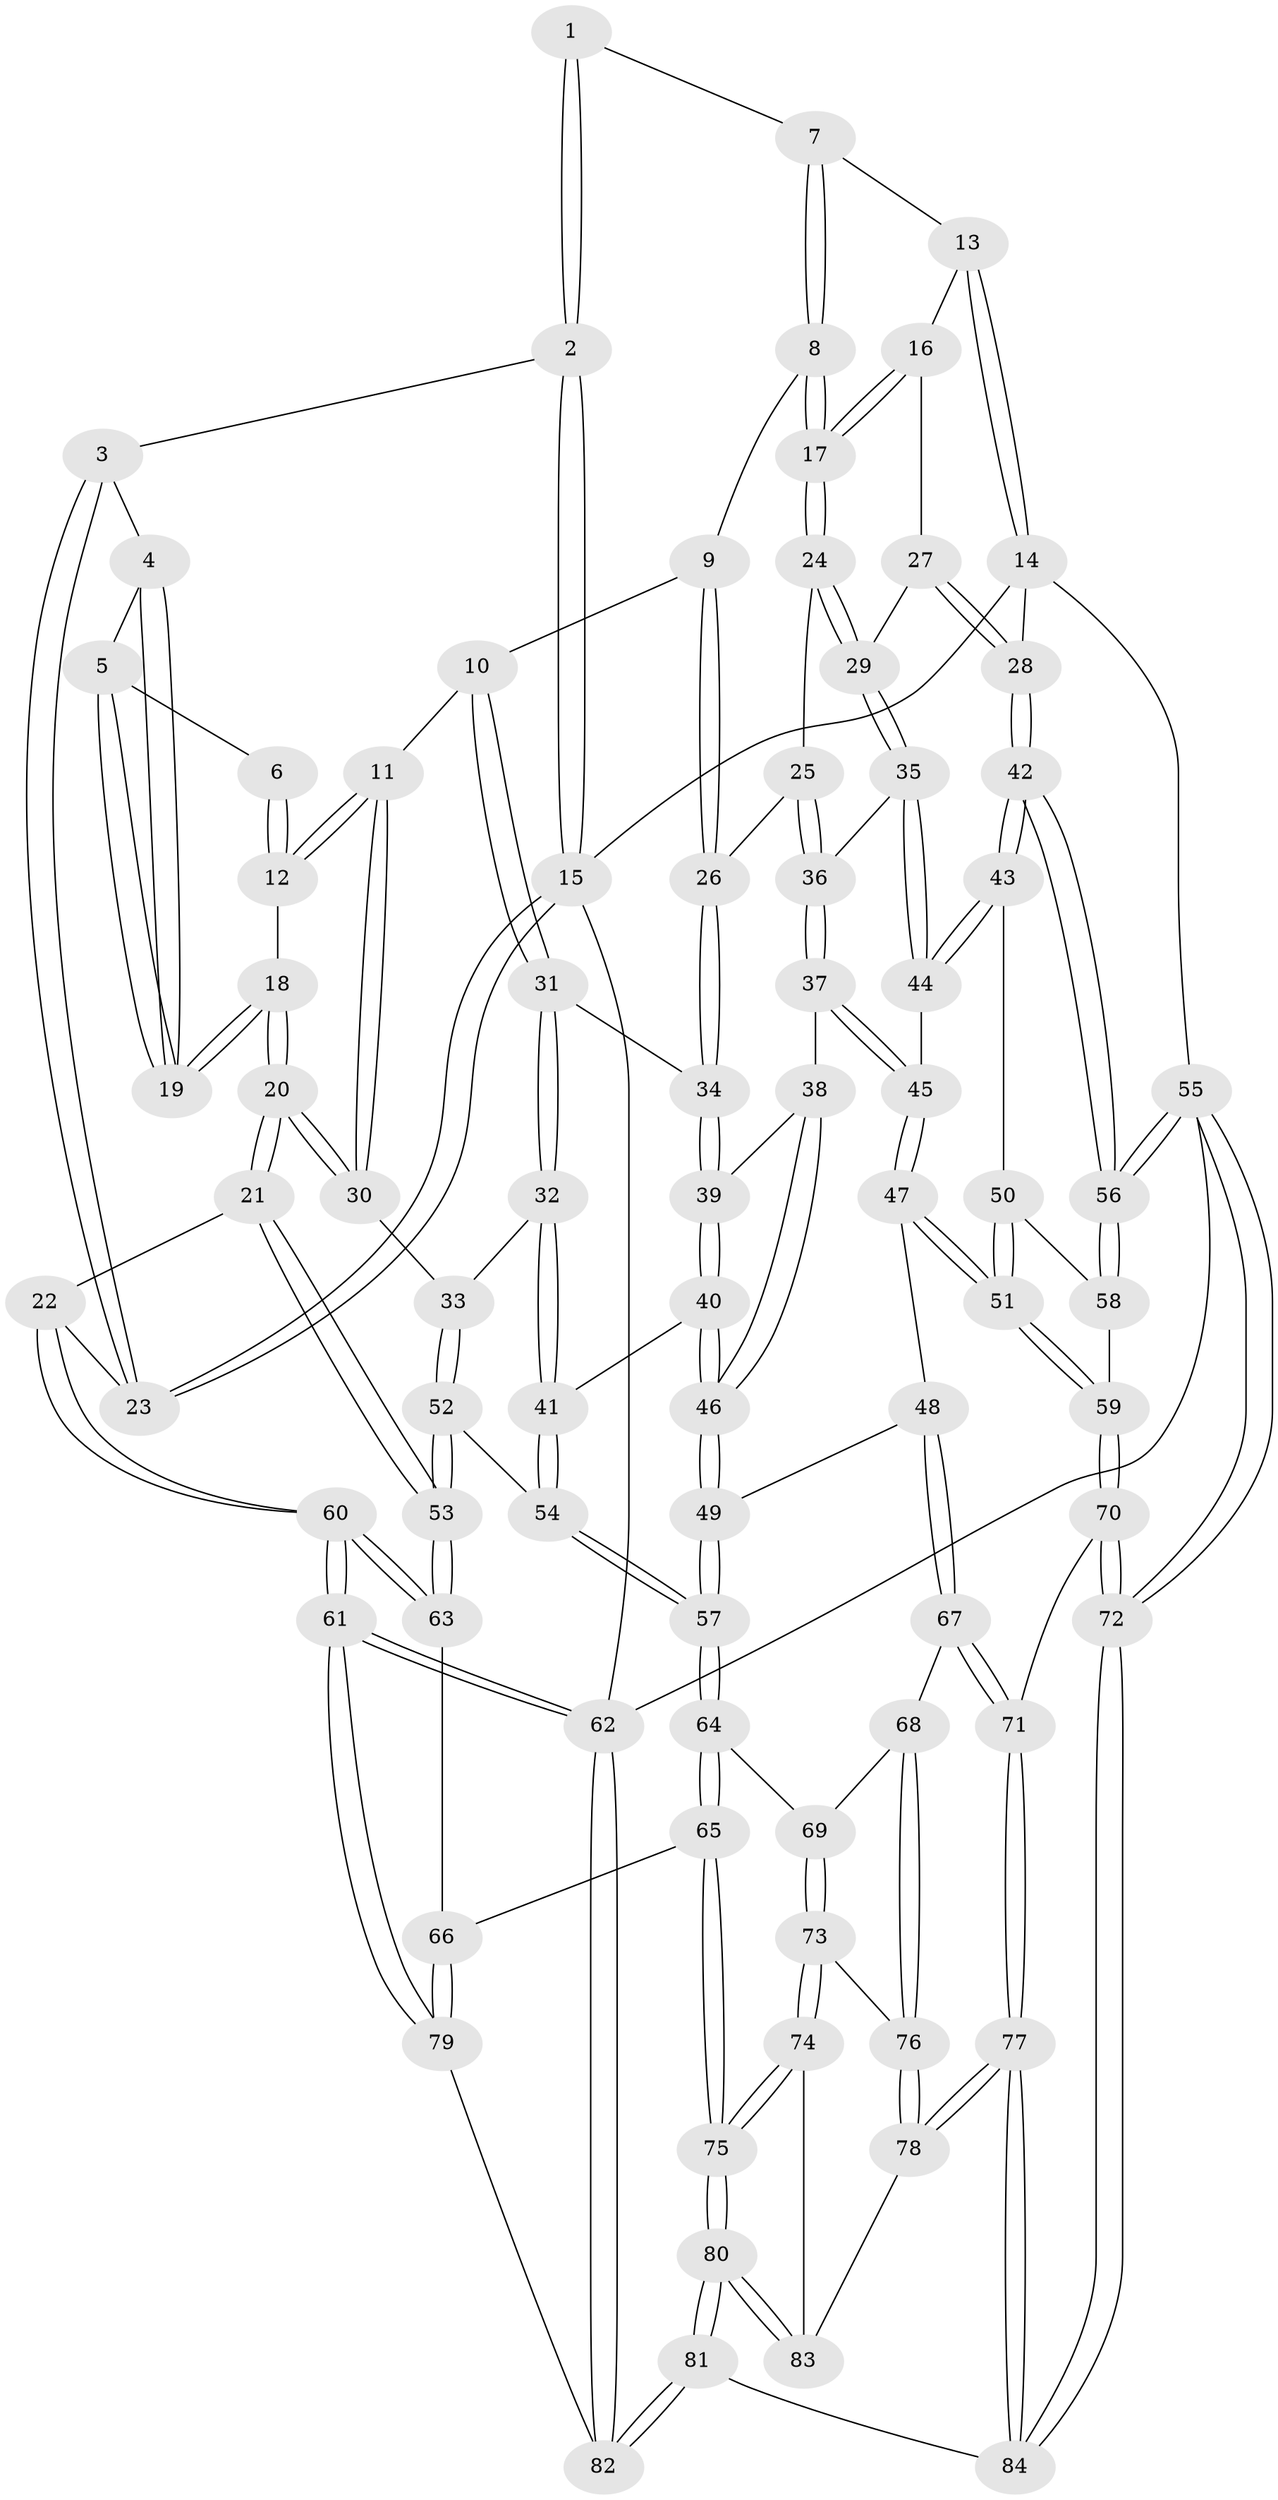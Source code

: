 // coarse degree distribution, {3: 0.15517241379310345, 4: 0.3448275862068966, 7: 0.017241379310344827, 5: 0.3793103448275862, 6: 0.10344827586206896}
// Generated by graph-tools (version 1.1) at 2025/24/03/03/25 07:24:33]
// undirected, 84 vertices, 207 edges
graph export_dot {
graph [start="1"]
  node [color=gray90,style=filled];
  1 [pos="+0.2467216977081391+0"];
  2 [pos="+0+0"];
  3 [pos="+0.07487958675426142+0.11301501020996364"];
  4 [pos="+0.09147322711827136+0.10337208178606198"];
  5 [pos="+0.1645941253657141+0"];
  6 [pos="+0.2347139193426247+0"];
  7 [pos="+0.4125475542169327+0"];
  8 [pos="+0.47390207569129394+0.0969188306053063"];
  9 [pos="+0.4691845475671308+0.10369679305529875"];
  10 [pos="+0.3578729859794594+0.22632817655378135"];
  11 [pos="+0.274579108638785+0.19831489687145648"];
  12 [pos="+0.269362326951393+0.19487190011440497"];
  13 [pos="+0.5993632164237107+0"];
  14 [pos="+1+0"];
  15 [pos="+0+0"];
  16 [pos="+0.6955077994001653+0.1321458895644518"];
  17 [pos="+0.6622466405877631+0.16973532016625073"];
  18 [pos="+0.21950044510937702+0.19268612132527715"];
  19 [pos="+0.20407748210090504+0.17776400776431062"];
  20 [pos="+0+0.39570735689542863"];
  21 [pos="+0+0.40082285939360285"];
  22 [pos="+0+0.3980095249892202"];
  23 [pos="+0+0.3749882659492203"];
  24 [pos="+0.6701865017022957+0.22177206299026853"];
  25 [pos="+0.6106787798466606+0.31119643901718785"];
  26 [pos="+0.5393670936192095+0.3391023912008873"];
  27 [pos="+0.8636652301671919+0.05252765735638414"];
  28 [pos="+1+0"];
  29 [pos="+0.8225484173315701+0.3225450639508703"];
  30 [pos="+0.15541058831487825+0.40741813686976713"];
  31 [pos="+0.3743825661677434+0.3027000816732938"];
  32 [pos="+0.3299985379496081+0.3981368966908465"];
  33 [pos="+0.2587872199350219+0.4352294787414054"];
  34 [pos="+0.5314478078174253+0.3442497610460581"];
  35 [pos="+0.8507369768457468+0.3542313544625834"];
  36 [pos="+0.6604980053431254+0.40312144263206107"];
  37 [pos="+0.6576408394348943+0.466353326085092"];
  38 [pos="+0.6461223160897634+0.47278719040033457"];
  39 [pos="+0.5277869038078336+0.39034570895196363"];
  40 [pos="+0.48451018211566277+0.5106881002113917"];
  41 [pos="+0.465370601254898+0.5130040707789894"];
  42 [pos="+1+0.35274613749745365"];
  43 [pos="+0.9652798266960914+0.4055843302534603"];
  44 [pos="+0.881316037795756+0.37603246035960836"];
  45 [pos="+0.7042704887434148+0.4858411842811149"];
  46 [pos="+0.5634748549788726+0.5544263637127627"];
  47 [pos="+0.7779564084929759+0.6549849956597144"];
  48 [pos="+0.6159306204273326+0.6688413367775092"];
  49 [pos="+0.6081104892320048+0.6625317105550239"];
  50 [pos="+0.9258132782439074+0.47439185504159836"];
  51 [pos="+0.8009488079396823+0.6613924770840817"];
  52 [pos="+0.28022353927075394+0.6204038131574596"];
  53 [pos="+0.20751353588397653+0.6550613811147448"];
  54 [pos="+0.356419569944426+0.645129615931582"];
  55 [pos="+1+1"];
  56 [pos="+1+0.7007400114873299"];
  57 [pos="+0.39361124652425283+0.7038567659106124"];
  58 [pos="+0.9876088194602144+0.6736438088361892"];
  59 [pos="+0.8180292997881998+0.6913080217655496"];
  60 [pos="+0+0.683263019488974"];
  61 [pos="+0+1"];
  62 [pos="+0+1"];
  63 [pos="+0.1523235790680203+0.7831181169073543"];
  64 [pos="+0.3933792954274517+0.740875855008574"];
  65 [pos="+0.28400023750668973+0.8553688138851709"];
  66 [pos="+0.16550139488452562+0.8120618668249153"];
  67 [pos="+0.5881158917374474+0.815087577607956"];
  68 [pos="+0.5551349163153906+0.8267582641164146"];
  69 [pos="+0.4113850717056801+0.7602531403580476"];
  70 [pos="+0.8683262393032694+0.9258182905176092"];
  71 [pos="+0.6364439319393008+0.8595814076998741"];
  72 [pos="+1+1"];
  73 [pos="+0.43559503530838956+0.8885232694697046"];
  74 [pos="+0.3731125294316909+0.9278318150256549"];
  75 [pos="+0.32878797236107504+0.9501531130575837"];
  76 [pos="+0.5003623772202905+0.8964542388638443"];
  77 [pos="+0.5580225831609121+1"];
  78 [pos="+0.5099136144212203+0.9436700625285855"];
  79 [pos="+0.13116852253036007+0.886337676570784"];
  80 [pos="+0.31879678823633606+1"];
  81 [pos="+0.2952612134852292+1"];
  82 [pos="+0.20132015732706568+1"];
  83 [pos="+0.4638289071914501+0.9550369096542562"];
  84 [pos="+0.5772784163789296+1"];
  1 -- 2;
  1 -- 2;
  1 -- 7;
  2 -- 3;
  2 -- 15;
  2 -- 15;
  3 -- 4;
  3 -- 23;
  3 -- 23;
  4 -- 5;
  4 -- 19;
  4 -- 19;
  5 -- 6;
  5 -- 19;
  5 -- 19;
  6 -- 12;
  6 -- 12;
  7 -- 8;
  7 -- 8;
  7 -- 13;
  8 -- 9;
  8 -- 17;
  8 -- 17;
  9 -- 10;
  9 -- 26;
  9 -- 26;
  10 -- 11;
  10 -- 31;
  10 -- 31;
  11 -- 12;
  11 -- 12;
  11 -- 30;
  11 -- 30;
  12 -- 18;
  13 -- 14;
  13 -- 14;
  13 -- 16;
  14 -- 15;
  14 -- 28;
  14 -- 55;
  15 -- 23;
  15 -- 23;
  15 -- 62;
  16 -- 17;
  16 -- 17;
  16 -- 27;
  17 -- 24;
  17 -- 24;
  18 -- 19;
  18 -- 19;
  18 -- 20;
  18 -- 20;
  20 -- 21;
  20 -- 21;
  20 -- 30;
  20 -- 30;
  21 -- 22;
  21 -- 53;
  21 -- 53;
  22 -- 23;
  22 -- 60;
  22 -- 60;
  24 -- 25;
  24 -- 29;
  24 -- 29;
  25 -- 26;
  25 -- 36;
  25 -- 36;
  26 -- 34;
  26 -- 34;
  27 -- 28;
  27 -- 28;
  27 -- 29;
  28 -- 42;
  28 -- 42;
  29 -- 35;
  29 -- 35;
  30 -- 33;
  31 -- 32;
  31 -- 32;
  31 -- 34;
  32 -- 33;
  32 -- 41;
  32 -- 41;
  33 -- 52;
  33 -- 52;
  34 -- 39;
  34 -- 39;
  35 -- 36;
  35 -- 44;
  35 -- 44;
  36 -- 37;
  36 -- 37;
  37 -- 38;
  37 -- 45;
  37 -- 45;
  38 -- 39;
  38 -- 46;
  38 -- 46;
  39 -- 40;
  39 -- 40;
  40 -- 41;
  40 -- 46;
  40 -- 46;
  41 -- 54;
  41 -- 54;
  42 -- 43;
  42 -- 43;
  42 -- 56;
  42 -- 56;
  43 -- 44;
  43 -- 44;
  43 -- 50;
  44 -- 45;
  45 -- 47;
  45 -- 47;
  46 -- 49;
  46 -- 49;
  47 -- 48;
  47 -- 51;
  47 -- 51;
  48 -- 49;
  48 -- 67;
  48 -- 67;
  49 -- 57;
  49 -- 57;
  50 -- 51;
  50 -- 51;
  50 -- 58;
  51 -- 59;
  51 -- 59;
  52 -- 53;
  52 -- 53;
  52 -- 54;
  53 -- 63;
  53 -- 63;
  54 -- 57;
  54 -- 57;
  55 -- 56;
  55 -- 56;
  55 -- 72;
  55 -- 72;
  55 -- 62;
  56 -- 58;
  56 -- 58;
  57 -- 64;
  57 -- 64;
  58 -- 59;
  59 -- 70;
  59 -- 70;
  60 -- 61;
  60 -- 61;
  60 -- 63;
  60 -- 63;
  61 -- 62;
  61 -- 62;
  61 -- 79;
  61 -- 79;
  62 -- 82;
  62 -- 82;
  63 -- 66;
  64 -- 65;
  64 -- 65;
  64 -- 69;
  65 -- 66;
  65 -- 75;
  65 -- 75;
  66 -- 79;
  66 -- 79;
  67 -- 68;
  67 -- 71;
  67 -- 71;
  68 -- 69;
  68 -- 76;
  68 -- 76;
  69 -- 73;
  69 -- 73;
  70 -- 71;
  70 -- 72;
  70 -- 72;
  71 -- 77;
  71 -- 77;
  72 -- 84;
  72 -- 84;
  73 -- 74;
  73 -- 74;
  73 -- 76;
  74 -- 75;
  74 -- 75;
  74 -- 83;
  75 -- 80;
  75 -- 80;
  76 -- 78;
  76 -- 78;
  77 -- 78;
  77 -- 78;
  77 -- 84;
  77 -- 84;
  78 -- 83;
  79 -- 82;
  80 -- 81;
  80 -- 81;
  80 -- 83;
  80 -- 83;
  81 -- 82;
  81 -- 82;
  81 -- 84;
}
